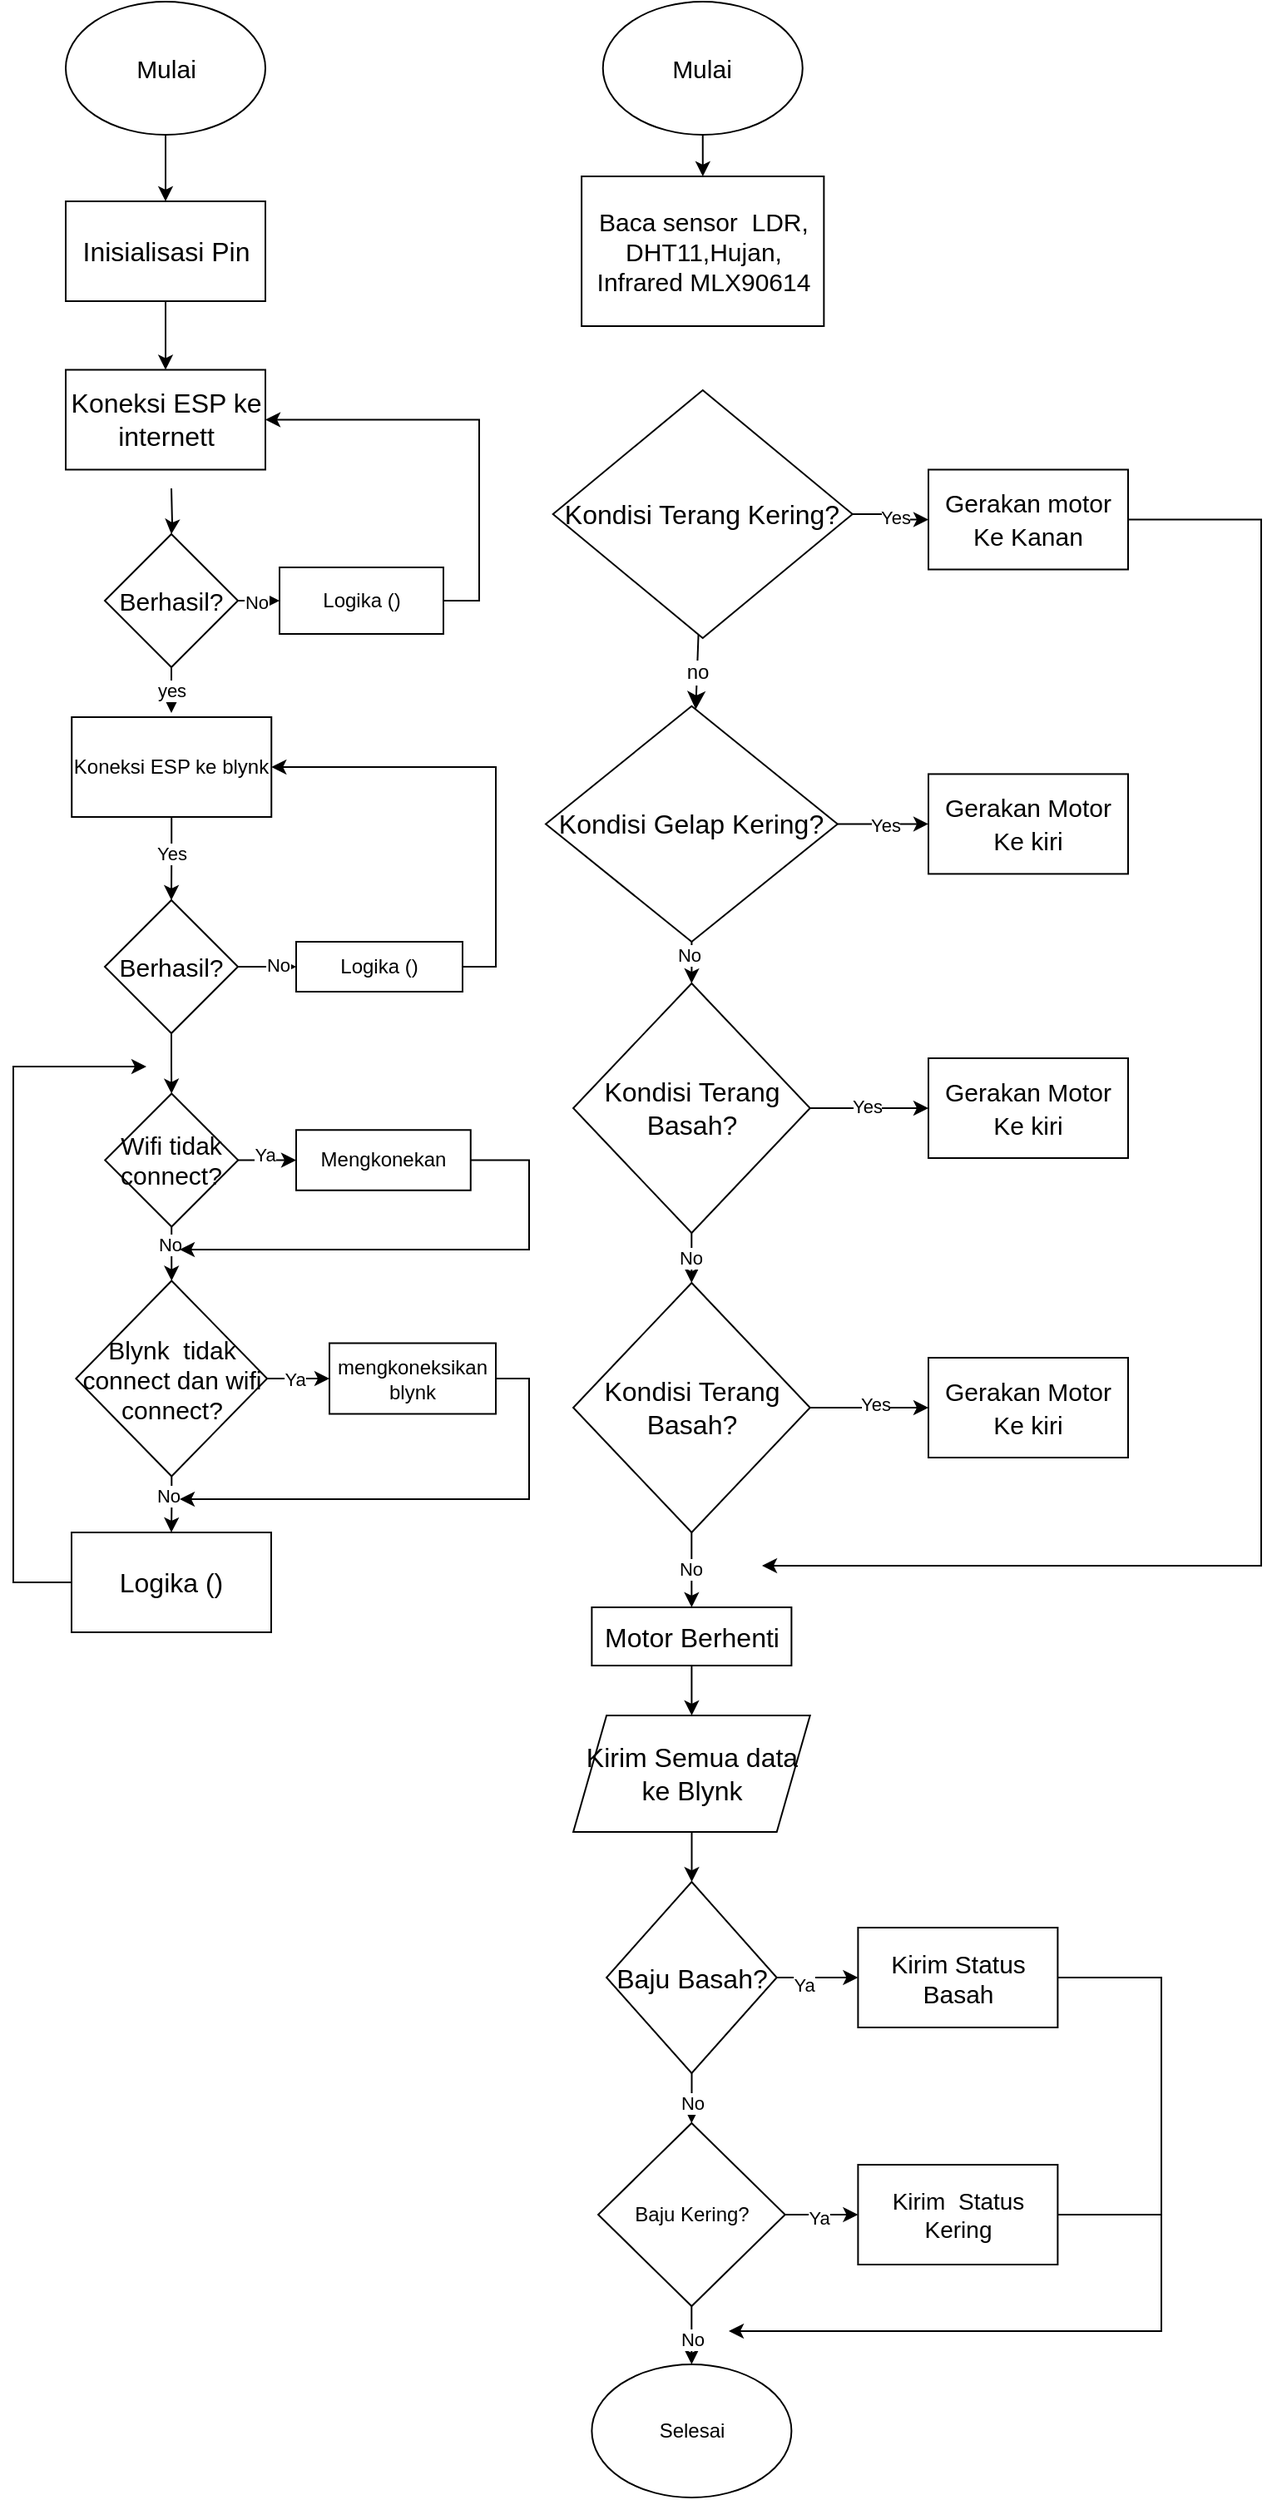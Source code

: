 <mxfile version="21.7.1" type="github">
  <diagram name="Page-1" id="zEenxiM1ftg-XQKxr-S7">
    <mxGraphModel dx="3713" dy="2017" grid="1" gridSize="10" guides="1" tooltips="1" connect="1" arrows="1" fold="1" page="1" pageScale="1" pageWidth="850" pageHeight="1100" math="0" shadow="0">
      <root>
        <mxCell id="0" />
        <mxCell id="1" parent="0" />
        <mxCell id="4OMEAbDrPqblFYfyGWCF-2" value="" style="edgeStyle=orthogonalEdgeStyle;rounded=0;orthogonalLoop=1;jettySize=auto;html=1;" edge="1" parent="1" source="y-kRnRBMzpcOdpwqVINh-1" target="4OMEAbDrPqblFYfyGWCF-1">
          <mxGeometry relative="1" as="geometry" />
        </mxCell>
        <mxCell id="y-kRnRBMzpcOdpwqVINh-1" value="&lt;font style=&quot;font-size: 15px;&quot;&gt;Mulai&lt;/font&gt;" style="ellipse;whiteSpace=wrap;html=1;" parent="1" vertex="1">
          <mxGeometry x="121.5" y="30" width="120" height="80" as="geometry" />
        </mxCell>
        <mxCell id="y-kRnRBMzpcOdpwqVINh-5" value="" style="edgeStyle=orthogonalEdgeStyle;rounded=0;orthogonalLoop=1;jettySize=auto;html=1;" parent="1" target="y-kRnRBMzpcOdpwqVINh-4" edge="1">
          <mxGeometry relative="1" as="geometry">
            <mxPoint x="185" y="322.5" as="sourcePoint" />
          </mxGeometry>
        </mxCell>
        <mxCell id="y-kRnRBMzpcOdpwqVINh-8" value="yes" style="edgeStyle=orthogonalEdgeStyle;rounded=0;orthogonalLoop=1;jettySize=auto;html=1;" parent="1" source="y-kRnRBMzpcOdpwqVINh-4" edge="1">
          <mxGeometry relative="1" as="geometry">
            <mxPoint x="185" y="457.5" as="targetPoint" />
          </mxGeometry>
        </mxCell>
        <mxCell id="4OMEAbDrPqblFYfyGWCF-6" value="" style="edgeStyle=orthogonalEdgeStyle;rounded=0;orthogonalLoop=1;jettySize=auto;html=1;" edge="1" parent="1" source="y-kRnRBMzpcOdpwqVINh-4" target="4OMEAbDrPqblFYfyGWCF-5">
          <mxGeometry relative="1" as="geometry" />
        </mxCell>
        <mxCell id="4OMEAbDrPqblFYfyGWCF-8" value="No" style="edgeLabel;html=1;align=center;verticalAlign=middle;resizable=0;points=[];" vertex="1" connectable="0" parent="4OMEAbDrPqblFYfyGWCF-6">
          <mxGeometry x="0.08" y="1" relative="1" as="geometry">
            <mxPoint as="offset" />
          </mxGeometry>
        </mxCell>
        <mxCell id="y-kRnRBMzpcOdpwqVINh-4" value="&lt;font style=&quot;font-size: 15px;&quot;&gt;Berhasil?&lt;/font&gt;" style="rhombus;whiteSpace=wrap;html=1;" parent="1" vertex="1">
          <mxGeometry x="145" y="350" width="80" height="80" as="geometry" />
        </mxCell>
        <mxCell id="4OMEAbDrPqblFYfyGWCF-11" value="" style="edgeStyle=orthogonalEdgeStyle;rounded=0;orthogonalLoop=1;jettySize=auto;html=1;" edge="1" parent="1" source="y-kRnRBMzpcOdpwqVINh-9" target="4OMEAbDrPqblFYfyGWCF-10">
          <mxGeometry relative="1" as="geometry" />
        </mxCell>
        <mxCell id="4OMEAbDrPqblFYfyGWCF-15" value="No" style="edgeLabel;html=1;align=center;verticalAlign=middle;resizable=0;points=[];" vertex="1" connectable="0" parent="4OMEAbDrPqblFYfyGWCF-11">
          <mxGeometry x="0.492" y="1" relative="1" as="geometry">
            <mxPoint as="offset" />
          </mxGeometry>
        </mxCell>
        <mxCell id="4OMEAbDrPqblFYfyGWCF-17" value="" style="edgeStyle=orthogonalEdgeStyle;rounded=0;orthogonalLoop=1;jettySize=auto;html=1;" edge="1" parent="1" source="y-kRnRBMzpcOdpwqVINh-9" target="4OMEAbDrPqblFYfyGWCF-16">
          <mxGeometry relative="1" as="geometry" />
        </mxCell>
        <mxCell id="y-kRnRBMzpcOdpwqVINh-9" value="&lt;font style=&quot;font-size: 15px;&quot;&gt;Berhasil?&lt;/font&gt;" style="rhombus;whiteSpace=wrap;html=1;" parent="1" vertex="1">
          <mxGeometry x="145" y="570" width="80" height="80" as="geometry" />
        </mxCell>
        <mxCell id="LXjlzk6qOp_CAhSYUygN-18" value="no" style="edgeStyle=none;curved=1;rounded=0;orthogonalLoop=1;jettySize=auto;html=1;fontSize=12;startSize=8;endSize=8;" parent="1" source="LXjlzk6qOp_CAhSYUygN-7" target="LXjlzk6qOp_CAhSYUygN-9" edge="1">
          <mxGeometry relative="1" as="geometry" />
        </mxCell>
        <mxCell id="4OMEAbDrPqblFYfyGWCF-48" value="" style="edgeStyle=orthogonalEdgeStyle;rounded=0;orthogonalLoop=1;jettySize=auto;html=1;" edge="1" parent="1" source="LXjlzk6qOp_CAhSYUygN-7" target="LXjlzk6qOp_CAhSYUygN-35">
          <mxGeometry relative="1" as="geometry" />
        </mxCell>
        <mxCell id="4OMEAbDrPqblFYfyGWCF-54" value="Yes" style="edgeLabel;html=1;align=center;verticalAlign=middle;resizable=0;points=[];" vertex="1" connectable="0" parent="4OMEAbDrPqblFYfyGWCF-48">
          <mxGeometry x="0.16" y="2" relative="1" as="geometry">
            <mxPoint as="offset" />
          </mxGeometry>
        </mxCell>
        <mxCell id="LXjlzk6qOp_CAhSYUygN-7" value="Kondisi Terang Kering?" style="rhombus;whiteSpace=wrap;html=1;rounded=0;fontSize=16;" parent="1" vertex="1">
          <mxGeometry x="414.36" y="263.5" width="180" height="149" as="geometry" />
        </mxCell>
        <mxCell id="4OMEAbDrPqblFYfyGWCF-45" value="" style="edgeStyle=orthogonalEdgeStyle;rounded=0;orthogonalLoop=1;jettySize=auto;html=1;" edge="1" parent="1" source="LXjlzk6qOp_CAhSYUygN-9" target="4OMEAbDrPqblFYfyGWCF-44">
          <mxGeometry relative="1" as="geometry" />
        </mxCell>
        <mxCell id="4OMEAbDrPqblFYfyGWCF-60" value="No" style="edgeLabel;html=1;align=center;verticalAlign=middle;resizable=0;points=[];" vertex="1" connectable="0" parent="4OMEAbDrPqblFYfyGWCF-45">
          <mxGeometry x="-0.559" y="-2" relative="1" as="geometry">
            <mxPoint y="2" as="offset" />
          </mxGeometry>
        </mxCell>
        <mxCell id="4OMEAbDrPqblFYfyGWCF-49" value="" style="edgeStyle=orthogonalEdgeStyle;rounded=0;orthogonalLoop=1;jettySize=auto;html=1;" edge="1" parent="1" source="LXjlzk6qOp_CAhSYUygN-9" target="LXjlzk6qOp_CAhSYUygN-37">
          <mxGeometry relative="1" as="geometry" />
        </mxCell>
        <mxCell id="4OMEAbDrPqblFYfyGWCF-55" value="Yes" style="edgeLabel;html=1;align=center;verticalAlign=middle;resizable=0;points=[];" vertex="1" connectable="0" parent="4OMEAbDrPqblFYfyGWCF-49">
          <mxGeometry x="0.025" y="-1" relative="1" as="geometry">
            <mxPoint as="offset" />
          </mxGeometry>
        </mxCell>
        <mxCell id="LXjlzk6qOp_CAhSYUygN-9" value="Kondisi Gelap Kering?" style="rhombus;whiteSpace=wrap;html=1;rounded=0;fontSize=16;" parent="1" vertex="1">
          <mxGeometry x="410" y="453.41" width="175.39" height="141.59" as="geometry" />
        </mxCell>
        <mxCell id="4OMEAbDrPqblFYfyGWCF-61" style="edgeStyle=orthogonalEdgeStyle;rounded=0;orthogonalLoop=1;jettySize=auto;html=1;" edge="1" parent="1" source="LXjlzk6qOp_CAhSYUygN-35">
          <mxGeometry relative="1" as="geometry">
            <mxPoint x="540" y="970" as="targetPoint" />
            <Array as="points">
              <mxPoint x="840" y="341" />
              <mxPoint x="840" y="970" />
            </Array>
          </mxGeometry>
        </mxCell>
        <mxCell id="LXjlzk6qOp_CAhSYUygN-35" value="&lt;font style=&quot;font-size: 15px;&quot;&gt;Gerakan motor Ke Kanan&lt;/font&gt;" style="whiteSpace=wrap;html=1;fontSize=16;rounded=0;" parent="1" vertex="1">
          <mxGeometry x="640" y="311.25" width="120" height="60" as="geometry" />
        </mxCell>
        <mxCell id="LXjlzk6qOp_CAhSYUygN-37" value="&lt;font style=&quot;font-size: 15px;&quot;&gt;Gerakan Motor Ke kiri&lt;/font&gt;" style="whiteSpace=wrap;html=1;fontSize=16;rounded=0;" parent="1" vertex="1">
          <mxGeometry x="640" y="494.21" width="120" height="60" as="geometry" />
        </mxCell>
        <mxCell id="4OMEAbDrPqblFYfyGWCF-4" value="" style="edgeStyle=orthogonalEdgeStyle;rounded=0;orthogonalLoop=1;jettySize=auto;html=1;" edge="1" parent="1" source="4OMEAbDrPqblFYfyGWCF-1" target="4OMEAbDrPqblFYfyGWCF-3">
          <mxGeometry relative="1" as="geometry" />
        </mxCell>
        <mxCell id="4OMEAbDrPqblFYfyGWCF-1" value="&lt;font style=&quot;font-size: 16px;&quot;&gt;Inisialisasi Pin&lt;/font&gt;" style="whiteSpace=wrap;html=1;" vertex="1" parent="1">
          <mxGeometry x="121.5" y="150" width="120" height="60" as="geometry" />
        </mxCell>
        <mxCell id="4OMEAbDrPqblFYfyGWCF-3" value="&lt;font style=&quot;font-size: 16px;&quot;&gt;Koneksi ESP ke internett&lt;/font&gt;" style="whiteSpace=wrap;html=1;" vertex="1" parent="1">
          <mxGeometry x="121.5" y="251.25" width="120" height="60" as="geometry" />
        </mxCell>
        <mxCell id="4OMEAbDrPqblFYfyGWCF-7" style="edgeStyle=orthogonalEdgeStyle;rounded=0;orthogonalLoop=1;jettySize=auto;html=1;entryX=1;entryY=0.5;entryDx=0;entryDy=0;" edge="1" parent="1" source="4OMEAbDrPqblFYfyGWCF-5" target="4OMEAbDrPqblFYfyGWCF-3">
          <mxGeometry relative="1" as="geometry">
            <Array as="points">
              <mxPoint x="370" y="390" />
              <mxPoint x="370" y="281" />
            </Array>
          </mxGeometry>
        </mxCell>
        <mxCell id="4OMEAbDrPqblFYfyGWCF-5" value="Logika ()" style="whiteSpace=wrap;html=1;" vertex="1" parent="1">
          <mxGeometry x="250" y="370" width="98.5" height="40" as="geometry" />
        </mxCell>
        <mxCell id="4OMEAbDrPqblFYfyGWCF-13" value="" style="edgeStyle=orthogonalEdgeStyle;rounded=0;orthogonalLoop=1;jettySize=auto;html=1;" edge="1" parent="1" source="4OMEAbDrPqblFYfyGWCF-9" target="y-kRnRBMzpcOdpwqVINh-9">
          <mxGeometry relative="1" as="geometry" />
        </mxCell>
        <mxCell id="4OMEAbDrPqblFYfyGWCF-14" value="Yes" style="edgeLabel;html=1;align=center;verticalAlign=middle;resizable=0;points=[];" vertex="1" connectable="0" parent="4OMEAbDrPqblFYfyGWCF-13">
          <mxGeometry x="-0.113" relative="1" as="geometry">
            <mxPoint as="offset" />
          </mxGeometry>
        </mxCell>
        <mxCell id="4OMEAbDrPqblFYfyGWCF-9" value="Koneksi ESP ke blynk" style="rounded=0;whiteSpace=wrap;html=1;" vertex="1" parent="1">
          <mxGeometry x="125.12" y="460" width="120" height="60" as="geometry" />
        </mxCell>
        <mxCell id="4OMEAbDrPqblFYfyGWCF-12" style="edgeStyle=orthogonalEdgeStyle;rounded=0;orthogonalLoop=1;jettySize=auto;html=1;entryX=1;entryY=0.5;entryDx=0;entryDy=0;" edge="1" parent="1" source="4OMEAbDrPqblFYfyGWCF-10" target="4OMEAbDrPqblFYfyGWCF-9">
          <mxGeometry relative="1" as="geometry">
            <Array as="points">
              <mxPoint x="380" y="610" />
              <mxPoint x="380" y="490" />
            </Array>
          </mxGeometry>
        </mxCell>
        <mxCell id="4OMEAbDrPqblFYfyGWCF-10" value="Logika ()" style="whiteSpace=wrap;html=1;" vertex="1" parent="1">
          <mxGeometry x="260" y="595" width="100" height="30" as="geometry" />
        </mxCell>
        <mxCell id="4OMEAbDrPqblFYfyGWCF-19" value="" style="edgeStyle=orthogonalEdgeStyle;rounded=0;orthogonalLoop=1;jettySize=auto;html=1;" edge="1" parent="1" source="4OMEAbDrPqblFYfyGWCF-16" target="4OMEAbDrPqblFYfyGWCF-18">
          <mxGeometry relative="1" as="geometry" />
        </mxCell>
        <mxCell id="4OMEAbDrPqblFYfyGWCF-20" value="Ya" style="edgeLabel;html=1;align=center;verticalAlign=middle;resizable=0;points=[];" vertex="1" connectable="0" parent="4OMEAbDrPqblFYfyGWCF-19">
          <mxGeometry x="-0.218" y="4" relative="1" as="geometry">
            <mxPoint x="2" as="offset" />
          </mxGeometry>
        </mxCell>
        <mxCell id="4OMEAbDrPqblFYfyGWCF-24" value="" style="edgeStyle=orthogonalEdgeStyle;rounded=0;orthogonalLoop=1;jettySize=auto;html=1;" edge="1" parent="1" source="4OMEAbDrPqblFYfyGWCF-16" target="4OMEAbDrPqblFYfyGWCF-23">
          <mxGeometry relative="1" as="geometry" />
        </mxCell>
        <mxCell id="4OMEAbDrPqblFYfyGWCF-35" value="No" style="edgeLabel;html=1;align=center;verticalAlign=middle;resizable=0;points=[];" vertex="1" connectable="0" parent="4OMEAbDrPqblFYfyGWCF-24">
          <mxGeometry x="-0.37" y="-1" relative="1" as="geometry">
            <mxPoint as="offset" />
          </mxGeometry>
        </mxCell>
        <mxCell id="4OMEAbDrPqblFYfyGWCF-16" value="&lt;font style=&quot;font-size: 15px;&quot;&gt;Wifi tidak connect?&lt;/font&gt;" style="rhombus;whiteSpace=wrap;html=1;" vertex="1" parent="1">
          <mxGeometry x="145.12" y="686.25" width="80" height="80" as="geometry" />
        </mxCell>
        <mxCell id="4OMEAbDrPqblFYfyGWCF-28" style="edgeStyle=orthogonalEdgeStyle;rounded=0;orthogonalLoop=1;jettySize=auto;html=1;" edge="1" parent="1" source="4OMEAbDrPqblFYfyGWCF-18">
          <mxGeometry relative="1" as="geometry">
            <mxPoint x="190" y="780" as="targetPoint" />
            <Array as="points">
              <mxPoint x="400" y="726" />
              <mxPoint x="400" y="780" />
            </Array>
          </mxGeometry>
        </mxCell>
        <mxCell id="4OMEAbDrPqblFYfyGWCF-18" value="Mengkonekan" style="whiteSpace=wrap;html=1;" vertex="1" parent="1">
          <mxGeometry x="260" y="708.13" width="104.88" height="36.25" as="geometry" />
        </mxCell>
        <mxCell id="4OMEAbDrPqblFYfyGWCF-26" value="" style="edgeStyle=orthogonalEdgeStyle;rounded=0;orthogonalLoop=1;jettySize=auto;html=1;" edge="1" parent="1" source="4OMEAbDrPqblFYfyGWCF-23" target="4OMEAbDrPqblFYfyGWCF-25">
          <mxGeometry relative="1" as="geometry" />
        </mxCell>
        <mxCell id="4OMEAbDrPqblFYfyGWCF-27" value="Ya" style="edgeLabel;html=1;align=center;verticalAlign=middle;resizable=0;points=[];" vertex="1" connectable="0" parent="4OMEAbDrPqblFYfyGWCF-26">
          <mxGeometry x="-0.228" relative="1" as="geometry">
            <mxPoint as="offset" />
          </mxGeometry>
        </mxCell>
        <mxCell id="4OMEAbDrPqblFYfyGWCF-30" value="" style="edgeStyle=orthogonalEdgeStyle;rounded=0;orthogonalLoop=1;jettySize=auto;html=1;" edge="1" parent="1" source="4OMEAbDrPqblFYfyGWCF-23" target="4OMEAbDrPqblFYfyGWCF-29">
          <mxGeometry relative="1" as="geometry" />
        </mxCell>
        <mxCell id="4OMEAbDrPqblFYfyGWCF-36" value="No" style="edgeLabel;html=1;align=center;verticalAlign=middle;resizable=0;points=[];" vertex="1" connectable="0" parent="4OMEAbDrPqblFYfyGWCF-30">
          <mxGeometry x="-0.433" y="-2" relative="1" as="geometry">
            <mxPoint y="2" as="offset" />
          </mxGeometry>
        </mxCell>
        <mxCell id="4OMEAbDrPqblFYfyGWCF-23" value="&lt;font style=&quot;font-size: 15px;&quot;&gt;Blynk&amp;nbsp; tidak connect dan wifi connect?&lt;/font&gt;" style="rhombus;whiteSpace=wrap;html=1;" vertex="1" parent="1">
          <mxGeometry x="127.68" y="798.75" width="114.88" height="117.5" as="geometry" />
        </mxCell>
        <mxCell id="4OMEAbDrPqblFYfyGWCF-31" style="edgeStyle=orthogonalEdgeStyle;rounded=0;orthogonalLoop=1;jettySize=auto;html=1;" edge="1" parent="1" source="4OMEAbDrPqblFYfyGWCF-25">
          <mxGeometry relative="1" as="geometry">
            <mxPoint x="190" y="930" as="targetPoint" />
            <Array as="points">
              <mxPoint x="400" y="858" />
              <mxPoint x="400" y="930" />
            </Array>
          </mxGeometry>
        </mxCell>
        <mxCell id="4OMEAbDrPqblFYfyGWCF-25" value="mengkoneksikan blynk" style="whiteSpace=wrap;html=1;" vertex="1" parent="1">
          <mxGeometry x="280" y="836.25" width="100" height="42.5" as="geometry" />
        </mxCell>
        <mxCell id="4OMEAbDrPqblFYfyGWCF-32" style="edgeStyle=orthogonalEdgeStyle;rounded=0;orthogonalLoop=1;jettySize=auto;html=1;" edge="1" parent="1" source="4OMEAbDrPqblFYfyGWCF-29">
          <mxGeometry relative="1" as="geometry">
            <mxPoint x="170" y="670" as="targetPoint" />
            <Array as="points">
              <mxPoint x="90" y="980" />
              <mxPoint x="90" y="670" />
            </Array>
          </mxGeometry>
        </mxCell>
        <mxCell id="4OMEAbDrPqblFYfyGWCF-29" value="&lt;font style=&quot;font-size: 16px;&quot;&gt;Logika ()&lt;/font&gt;" style="whiteSpace=wrap;html=1;" vertex="1" parent="1">
          <mxGeometry x="125" y="950" width="120" height="60" as="geometry" />
        </mxCell>
        <mxCell id="4OMEAbDrPqblFYfyGWCF-40" value="" style="edgeStyle=orthogonalEdgeStyle;rounded=0;orthogonalLoop=1;jettySize=auto;html=1;" edge="1" parent="1" source="4OMEAbDrPqblFYfyGWCF-38" target="4OMEAbDrPqblFYfyGWCF-39">
          <mxGeometry relative="1" as="geometry" />
        </mxCell>
        <mxCell id="4OMEAbDrPqblFYfyGWCF-38" value="&lt;font style=&quot;font-size: 15px;&quot;&gt;Mulai&lt;/font&gt;" style="ellipse;whiteSpace=wrap;html=1;" vertex="1" parent="1">
          <mxGeometry x="444.37" y="30" width="120" height="80" as="geometry" />
        </mxCell>
        <mxCell id="4OMEAbDrPqblFYfyGWCF-39" value="&lt;font style=&quot;font-size: 15px;&quot;&gt;Baca sensor&amp;nbsp; LDR, DHT11,Hujan, Infrared MLX90614&lt;/font&gt;" style="whiteSpace=wrap;html=1;" vertex="1" parent="1">
          <mxGeometry x="431.55" y="135" width="145.63" height="90" as="geometry" />
        </mxCell>
        <mxCell id="4OMEAbDrPqblFYfyGWCF-42" value="&lt;font style=&quot;font-size: 15px;&quot;&gt;Gerakan Motor Ke kiri&lt;/font&gt;" style="whiteSpace=wrap;html=1;fontSize=16;rounded=0;" vertex="1" parent="1">
          <mxGeometry x="640" y="665" width="120" height="60" as="geometry" />
        </mxCell>
        <mxCell id="4OMEAbDrPqblFYfyGWCF-43" value="&lt;font style=&quot;font-size: 15px;&quot;&gt;Gerakan Motor Ke kiri&lt;/font&gt;" style="whiteSpace=wrap;html=1;fontSize=16;rounded=0;" vertex="1" parent="1">
          <mxGeometry x="640" y="845" width="120" height="60" as="geometry" />
        </mxCell>
        <mxCell id="4OMEAbDrPqblFYfyGWCF-47" value="" style="edgeStyle=orthogonalEdgeStyle;rounded=0;orthogonalLoop=1;jettySize=auto;html=1;" edge="1" parent="1" source="4OMEAbDrPqblFYfyGWCF-44" target="4OMEAbDrPqblFYfyGWCF-46">
          <mxGeometry relative="1" as="geometry" />
        </mxCell>
        <mxCell id="4OMEAbDrPqblFYfyGWCF-58" value="No" style="edgeLabel;html=1;align=center;verticalAlign=middle;resizable=0;points=[];" vertex="1" connectable="0" parent="4OMEAbDrPqblFYfyGWCF-47">
          <mxGeometry x="-0.427" y="-1" relative="1" as="geometry">
            <mxPoint as="offset" />
          </mxGeometry>
        </mxCell>
        <mxCell id="4OMEAbDrPqblFYfyGWCF-50" value="" style="edgeStyle=orthogonalEdgeStyle;rounded=0;orthogonalLoop=1;jettySize=auto;html=1;" edge="1" parent="1" source="4OMEAbDrPqblFYfyGWCF-44" target="4OMEAbDrPqblFYfyGWCF-42">
          <mxGeometry relative="1" as="geometry" />
        </mxCell>
        <mxCell id="4OMEAbDrPqblFYfyGWCF-56" value="Yes" style="edgeLabel;html=1;align=center;verticalAlign=middle;resizable=0;points=[];" vertex="1" connectable="0" parent="4OMEAbDrPqblFYfyGWCF-50">
          <mxGeometry x="-0.044" y="1" relative="1" as="geometry">
            <mxPoint as="offset" />
          </mxGeometry>
        </mxCell>
        <mxCell id="4OMEAbDrPqblFYfyGWCF-44" value="Kondisi Terang Basah?" style="rhombus;whiteSpace=wrap;html=1;fontSize=16;rounded=0;" vertex="1" parent="1">
          <mxGeometry x="426.54" y="620" width="142.31" height="150" as="geometry" />
        </mxCell>
        <mxCell id="4OMEAbDrPqblFYfyGWCF-51" value="" style="edgeStyle=orthogonalEdgeStyle;rounded=0;orthogonalLoop=1;jettySize=auto;html=1;" edge="1" parent="1" source="4OMEAbDrPqblFYfyGWCF-46" target="4OMEAbDrPqblFYfyGWCF-43">
          <mxGeometry relative="1" as="geometry" />
        </mxCell>
        <mxCell id="4OMEAbDrPqblFYfyGWCF-57" value="Yes" style="edgeLabel;html=1;align=center;verticalAlign=middle;resizable=0;points=[];" vertex="1" connectable="0" parent="4OMEAbDrPqblFYfyGWCF-51">
          <mxGeometry x="0.079" y="2" relative="1" as="geometry">
            <mxPoint as="offset" />
          </mxGeometry>
        </mxCell>
        <mxCell id="4OMEAbDrPqblFYfyGWCF-64" value="" style="edgeStyle=orthogonalEdgeStyle;rounded=0;orthogonalLoop=1;jettySize=auto;html=1;" edge="1" parent="1" source="4OMEAbDrPqblFYfyGWCF-46" target="4OMEAbDrPqblFYfyGWCF-63">
          <mxGeometry relative="1" as="geometry" />
        </mxCell>
        <mxCell id="4OMEAbDrPqblFYfyGWCF-66" value="No" style="edgeLabel;html=1;align=center;verticalAlign=middle;resizable=0;points=[];" vertex="1" connectable="0" parent="4OMEAbDrPqblFYfyGWCF-64">
          <mxGeometry x="-0.045" y="-1" relative="1" as="geometry">
            <mxPoint as="offset" />
          </mxGeometry>
        </mxCell>
        <mxCell id="4OMEAbDrPqblFYfyGWCF-46" value="Kondisi Terang Basah?" style="rhombus;whiteSpace=wrap;html=1;fontSize=16;rounded=0;" vertex="1" parent="1">
          <mxGeometry x="426.54" y="800" width="142.31" height="150" as="geometry" />
        </mxCell>
        <mxCell id="4OMEAbDrPqblFYfyGWCF-68" value="" style="edgeStyle=orthogonalEdgeStyle;rounded=0;orthogonalLoop=1;jettySize=auto;html=1;" edge="1" parent="1" source="4OMEAbDrPqblFYfyGWCF-52" target="4OMEAbDrPqblFYfyGWCF-67">
          <mxGeometry relative="1" as="geometry" />
        </mxCell>
        <mxCell id="4OMEAbDrPqblFYfyGWCF-52" value="&lt;font style=&quot;font-size: 16px;&quot;&gt;Kirim Semua data ke Blynk&lt;/font&gt;" style="shape=parallelogram;perimeter=parallelogramPerimeter;whiteSpace=wrap;html=1;fixedSize=1;" vertex="1" parent="1">
          <mxGeometry x="426.55" y="1060" width="142.3" height="70" as="geometry" />
        </mxCell>
        <mxCell id="4OMEAbDrPqblFYfyGWCF-65" value="" style="edgeStyle=orthogonalEdgeStyle;rounded=0;orthogonalLoop=1;jettySize=auto;html=1;" edge="1" parent="1" source="4OMEAbDrPqblFYfyGWCF-63" target="4OMEAbDrPqblFYfyGWCF-52">
          <mxGeometry relative="1" as="geometry" />
        </mxCell>
        <mxCell id="4OMEAbDrPqblFYfyGWCF-63" value="Motor Berhenti" style="whiteSpace=wrap;html=1;fontSize=16;rounded=0;" vertex="1" parent="1">
          <mxGeometry x="437.69" y="995" width="120" height="35" as="geometry" />
        </mxCell>
        <mxCell id="4OMEAbDrPqblFYfyGWCF-70" value="" style="edgeStyle=orthogonalEdgeStyle;rounded=0;orthogonalLoop=1;jettySize=auto;html=1;" edge="1" parent="1" source="4OMEAbDrPqblFYfyGWCF-67" target="4OMEAbDrPqblFYfyGWCF-69">
          <mxGeometry relative="1" as="geometry" />
        </mxCell>
        <mxCell id="4OMEAbDrPqblFYfyGWCF-78" value="Ya" style="edgeLabel;html=1;align=center;verticalAlign=middle;resizable=0;points=[];" vertex="1" connectable="0" parent="4OMEAbDrPqblFYfyGWCF-70">
          <mxGeometry x="-0.37" y="-4" relative="1" as="geometry">
            <mxPoint as="offset" />
          </mxGeometry>
        </mxCell>
        <mxCell id="4OMEAbDrPqblFYfyGWCF-75" value="" style="edgeStyle=orthogonalEdgeStyle;rounded=0;orthogonalLoop=1;jettySize=auto;html=1;" edge="1" parent="1" source="4OMEAbDrPqblFYfyGWCF-67" target="4OMEAbDrPqblFYfyGWCF-74">
          <mxGeometry relative="1" as="geometry" />
        </mxCell>
        <mxCell id="4OMEAbDrPqblFYfyGWCF-79" value="No" style="edgeLabel;html=1;align=center;verticalAlign=middle;resizable=0;points=[];" vertex="1" connectable="0" parent="4OMEAbDrPqblFYfyGWCF-75">
          <mxGeometry x="-0.097" relative="1" as="geometry">
            <mxPoint y="4" as="offset" />
          </mxGeometry>
        </mxCell>
        <mxCell id="4OMEAbDrPqblFYfyGWCF-67" value="&lt;font style=&quot;font-size: 16px;&quot;&gt;Baju Basah?&lt;br&gt;&lt;/font&gt;" style="rhombus;whiteSpace=wrap;html=1;" vertex="1" parent="1">
          <mxGeometry x="446.55" y="1160" width="102.3" height="115" as="geometry" />
        </mxCell>
        <mxCell id="4OMEAbDrPqblFYfyGWCF-84" style="edgeStyle=orthogonalEdgeStyle;rounded=0;orthogonalLoop=1;jettySize=auto;html=1;" edge="1" parent="1" source="4OMEAbDrPqblFYfyGWCF-69">
          <mxGeometry relative="1" as="geometry">
            <mxPoint x="520" y="1430" as="targetPoint" />
            <Array as="points">
              <mxPoint x="780" y="1218" />
              <mxPoint x="780" y="1430" />
            </Array>
          </mxGeometry>
        </mxCell>
        <mxCell id="4OMEAbDrPqblFYfyGWCF-69" value="&lt;font style=&quot;font-size: 15px;&quot;&gt;Kirim Status Basah&lt;/font&gt;" style="whiteSpace=wrap;html=1;" vertex="1" parent="1">
          <mxGeometry x="597.7" y="1187.5" width="120" height="60" as="geometry" />
        </mxCell>
        <mxCell id="4OMEAbDrPqblFYfyGWCF-77" value="" style="edgeStyle=orthogonalEdgeStyle;rounded=0;orthogonalLoop=1;jettySize=auto;html=1;" edge="1" parent="1" source="4OMEAbDrPqblFYfyGWCF-74" target="4OMEAbDrPqblFYfyGWCF-76">
          <mxGeometry relative="1" as="geometry" />
        </mxCell>
        <mxCell id="4OMEAbDrPqblFYfyGWCF-80" value="Ya" style="edgeLabel;html=1;align=center;verticalAlign=middle;resizable=0;points=[];" vertex="1" connectable="0" parent="4OMEAbDrPqblFYfyGWCF-77">
          <mxGeometry x="-0.104" y="-2" relative="1" as="geometry">
            <mxPoint as="offset" />
          </mxGeometry>
        </mxCell>
        <mxCell id="4OMEAbDrPqblFYfyGWCF-82" value="" style="edgeStyle=orthogonalEdgeStyle;rounded=0;orthogonalLoop=1;jettySize=auto;html=1;" edge="1" parent="1" source="4OMEAbDrPqblFYfyGWCF-74" target="4OMEAbDrPqblFYfyGWCF-81">
          <mxGeometry relative="1" as="geometry" />
        </mxCell>
        <mxCell id="4OMEAbDrPqblFYfyGWCF-83" value="No" style="edgeLabel;html=1;align=center;verticalAlign=middle;resizable=0;points=[];" vertex="1" connectable="0" parent="4OMEAbDrPqblFYfyGWCF-82">
          <mxGeometry x="0.135" relative="1" as="geometry">
            <mxPoint as="offset" />
          </mxGeometry>
        </mxCell>
        <mxCell id="4OMEAbDrPqblFYfyGWCF-74" value="Baju Kering?" style="rhombus;whiteSpace=wrap;html=1;" vertex="1" parent="1">
          <mxGeometry x="441.54" y="1305" width="112.3" height="110" as="geometry" />
        </mxCell>
        <mxCell id="4OMEAbDrPqblFYfyGWCF-85" style="edgeStyle=orthogonalEdgeStyle;rounded=0;orthogonalLoop=1;jettySize=auto;html=1;endArrow=none;endFill=0;" edge="1" parent="1" source="4OMEAbDrPqblFYfyGWCF-76">
          <mxGeometry relative="1" as="geometry">
            <mxPoint x="780" y="1360" as="targetPoint" />
          </mxGeometry>
        </mxCell>
        <mxCell id="4OMEAbDrPqblFYfyGWCF-76" value="&lt;font style=&quot;font-size: 14px;&quot;&gt;Kirim&amp;nbsp; Status Kering&lt;/font&gt;" style="whiteSpace=wrap;html=1;" vertex="1" parent="1">
          <mxGeometry x="597.7" y="1330" width="120" height="60" as="geometry" />
        </mxCell>
        <mxCell id="4OMEAbDrPqblFYfyGWCF-81" value="Selesai" style="ellipse;whiteSpace=wrap;html=1;" vertex="1" parent="1">
          <mxGeometry x="437.69" y="1450" width="120" height="80" as="geometry" />
        </mxCell>
      </root>
    </mxGraphModel>
  </diagram>
</mxfile>
